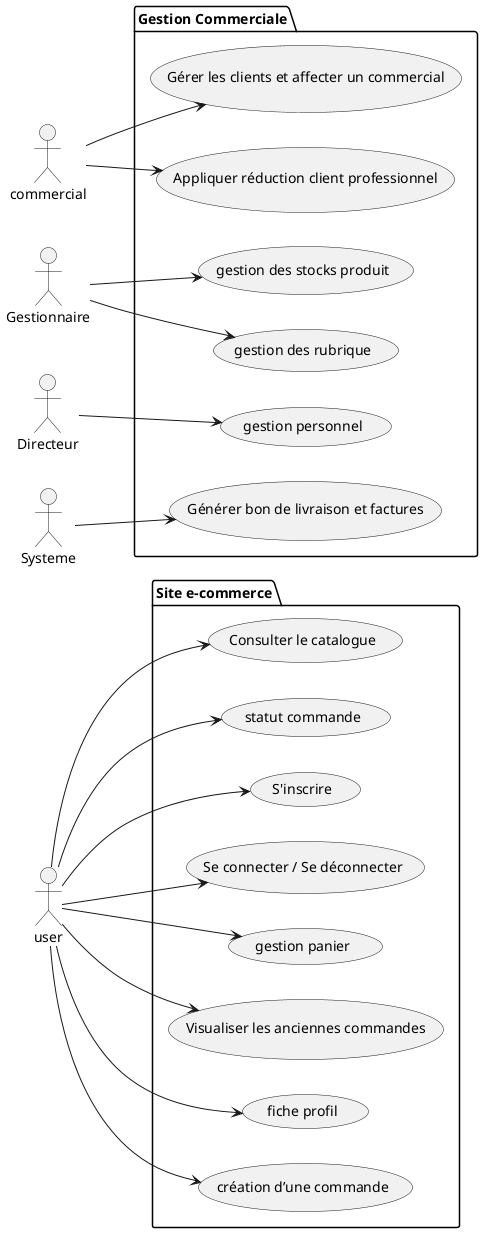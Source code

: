 @startuml
left to right direction

actor user
actor commercial
actor Gestionnaire
actor Directeur
actor Systeme

package "Site e-commerce" {
    usecase "Consulter le catalogue"
    usecase "statut commande"
    usecase "S'inscrire"
    usecase "Se connecter / Se déconnecter"
    usecase "gestion panier"
    usecase "Visualiser les anciennes commandes"
    usecase "fiche profil"
    usecase "création d’une commande"
}

package "Gestion Commerciale" {
    usecase "gestion des stocks produit"
    usecase "gestion des rubrique"
    usecase "Générer bon de livraison et factures" as facture
    usecase "Gérer les clients et affecter un commercial"
    usecase "Appliquer réduction client professionnel"
    usecase "gestion personnel"
}


user --> (Visualiser les anciennes commandes)
user --> (fiche profil)
user --> (statut commande)
user --> (création d’une commande)
user --> (Consulter le catalogue)
user --> (gestion panier)
user --> (Se connecter / Se déconnecter)
user --> (S'inscrire)

commercial --> (Appliquer réduction client professionnel)
commercial --> (Gérer les clients et affecter un commercial)

Gestionnaire --> (gestion des stocks produit)
Gestionnaire --> (gestion des rubrique)

Directeur --> (gestion personnel)

Systeme --> (facture)
@enduml